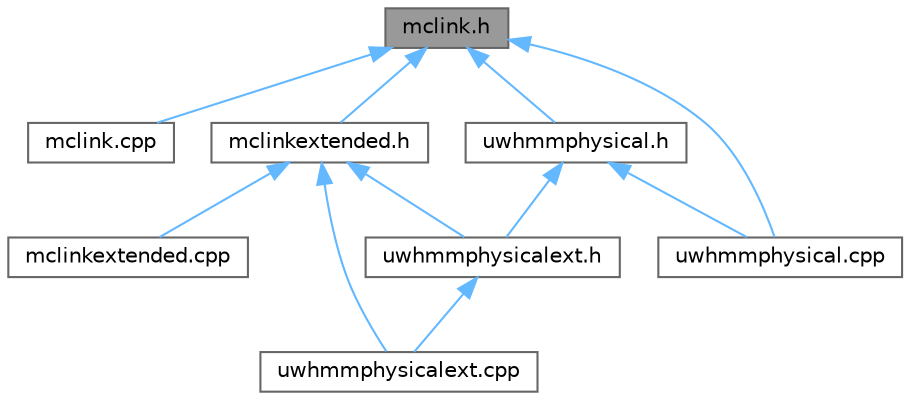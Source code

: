 digraph "mclink.h"
{
 // LATEX_PDF_SIZE
  bgcolor="transparent";
  edge [fontname=Helvetica,fontsize=10,labelfontname=Helvetica,labelfontsize=10];
  node [fontname=Helvetica,fontsize=10,shape=box,height=0.2,width=0.4];
  Node1 [id="Node000001",label="mclink.h",height=0.2,width=0.4,color="gray40", fillcolor="grey60", style="filled", fontcolor="black",tooltip="Definition of MCLink class."];
  Node1 -> Node2 [id="edge1_Node000001_Node000002",dir="back",color="steelblue1",style="solid",tooltip=" "];
  Node2 [id="Node000002",label="mclink.cpp",height=0.2,width=0.4,color="grey40", fillcolor="white", style="filled",URL="$mclink_8cpp.html",tooltip=" "];
  Node1 -> Node3 [id="edge2_Node000001_Node000003",dir="back",color="steelblue1",style="solid",tooltip=" "];
  Node3 [id="Node000003",label="mclinkextended.h",height=0.2,width=0.4,color="grey40", fillcolor="white", style="filled",URL="$mclinkextended_8h.html",tooltip="Definition of MCLinkExtended class, extending MCLink."];
  Node3 -> Node4 [id="edge3_Node000003_Node000004",dir="back",color="steelblue1",style="solid",tooltip=" "];
  Node4 [id="Node000004",label="mclinkextended.cpp",height=0.2,width=0.4,color="grey40", fillcolor="white", style="filled",URL="$mclinkextended_8cpp.html",tooltip="Implementation of MCLinkExtended class."];
  Node3 -> Node5 [id="edge4_Node000003_Node000005",dir="back",color="steelblue1",style="solid",tooltip=" "];
  Node5 [id="Node000005",label="uwhmmphysicalext.cpp",height=0.2,width=0.4,color="grey40", fillcolor="white", style="filled",URL="$uwhmmphysicalext_8cpp.html",tooltip="Implementation of UnderwaterHMMPhysicalExt class."];
  Node3 -> Node6 [id="edge5_Node000003_Node000006",dir="back",color="steelblue1",style="solid",tooltip=" "];
  Node6 [id="Node000006",label="uwhmmphysicalext.h",height=0.2,width=0.4,color="grey40", fillcolor="white", style="filled",URL="$uwhmmphysicalext_8h.html",tooltip="Definition of UwHMMPhysicalExt class."];
  Node6 -> Node5 [id="edge6_Node000006_Node000005",dir="back",color="steelblue1",style="solid",tooltip=" "];
  Node1 -> Node7 [id="edge7_Node000001_Node000007",dir="back",color="steelblue1",style="solid",tooltip=" "];
  Node7 [id="Node000007",label="uwhmmphysical.cpp",height=0.2,width=0.4,color="grey40", fillcolor="white", style="filled",URL="$uwhmmphysical_8cpp.html",tooltip="Implementation of UnderwaterHMMPhysical class."];
  Node1 -> Node8 [id="edge8_Node000001_Node000008",dir="back",color="steelblue1",style="solid",tooltip=" "];
  Node8 [id="Node000008",label="uwhmmphysical.h",height=0.2,width=0.4,color="grey40", fillcolor="white", style="filled",URL="$uwhmmphysical_8h.html",tooltip="Definition of UwHMMPhysical class."];
  Node8 -> Node7 [id="edge9_Node000008_Node000007",dir="back",color="steelblue1",style="solid",tooltip=" "];
  Node8 -> Node6 [id="edge10_Node000008_Node000006",dir="back",color="steelblue1",style="solid",tooltip=" "];
}
